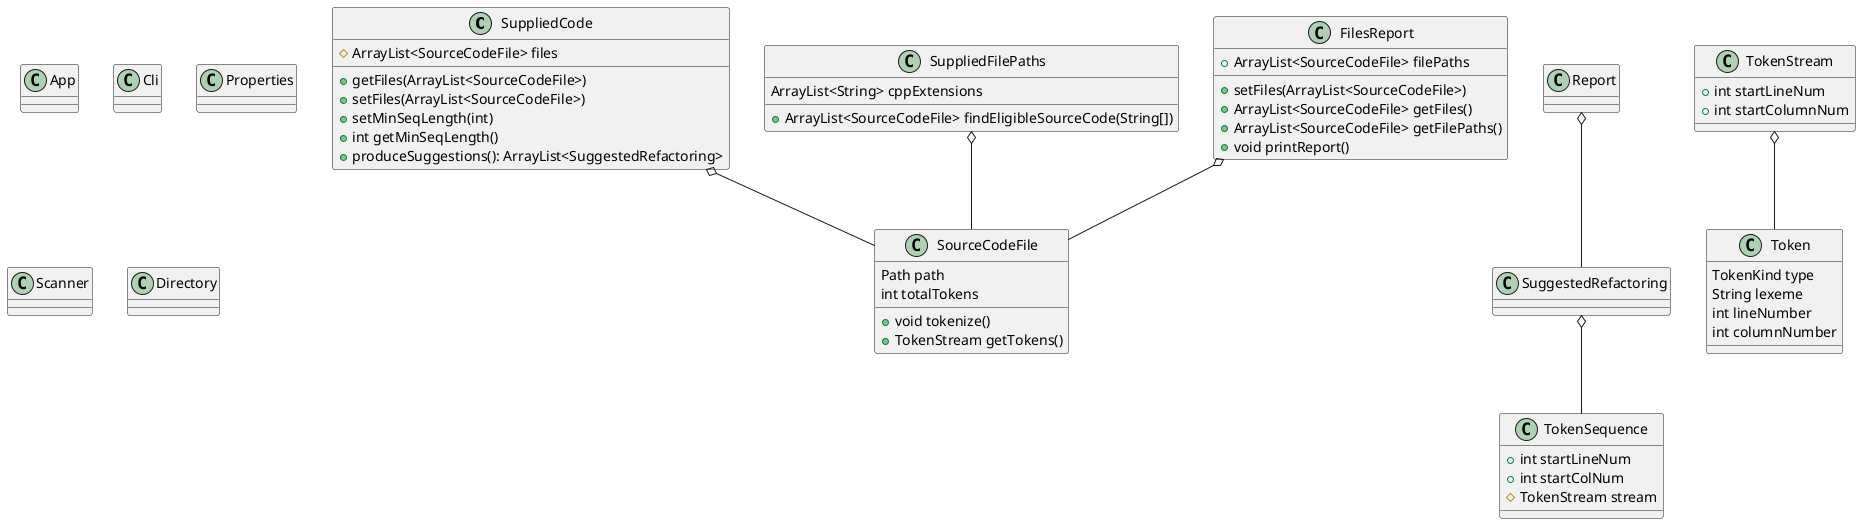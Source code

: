 @startuml

class SuppliedCode {
    # ArrayList<SourceCodeFile> files
    + getFiles(ArrayList<SourceCodeFile>)
    + setFiles(ArrayList<SourceCodeFile>)
    + setMinSeqLength(int)
    + int getMinSeqLength()
    + produceSuggestions(): ArrayList<SuggestedRefactoring>

}

class SuppliedFilePaths {
    ArrayList<String> cppExtensions
    + ArrayList<SourceCodeFile> findEligibleSourceCode(String[])
}

class SuggestedRefactoring {
  
}

SuggestedRefactoring o-- TokenSequence

class SourceCodeFile {
    Path path
    int totalTokens
    + void tokenize()
    + TokenStream getTokens()
}

class TokenSequence {
    + int startLineNum
    + int startColNum
    # TokenStream stream
}

class TokenStream {
    + int startLineNum
    + int startColumnNum
}

class Token {
    TokenKind type
    String lexeme
    int lineNumber
    int columnNumber
}

TokenStream o-- Token

class FilesReport {
    + ArrayList<SourceCodeFile> filePaths
    + setFiles(ArrayList<SourceCodeFile>)
    + ArrayList<SourceCodeFile> getFiles()
    + ArrayList<SourceCodeFile> getFilePaths()
    + void printReport()
}

SuppliedFilePaths o-- SourceCodeFile
SuppliedCode o-- SourceCodeFile
FilesReport o-- SourceCodeFile

class Report {

}

Report o-- SuggestedRefactoring

class App {

}

class Cli {

}

class Properties {

}

class Scanner {

}

class Directory {

}



@enduml
